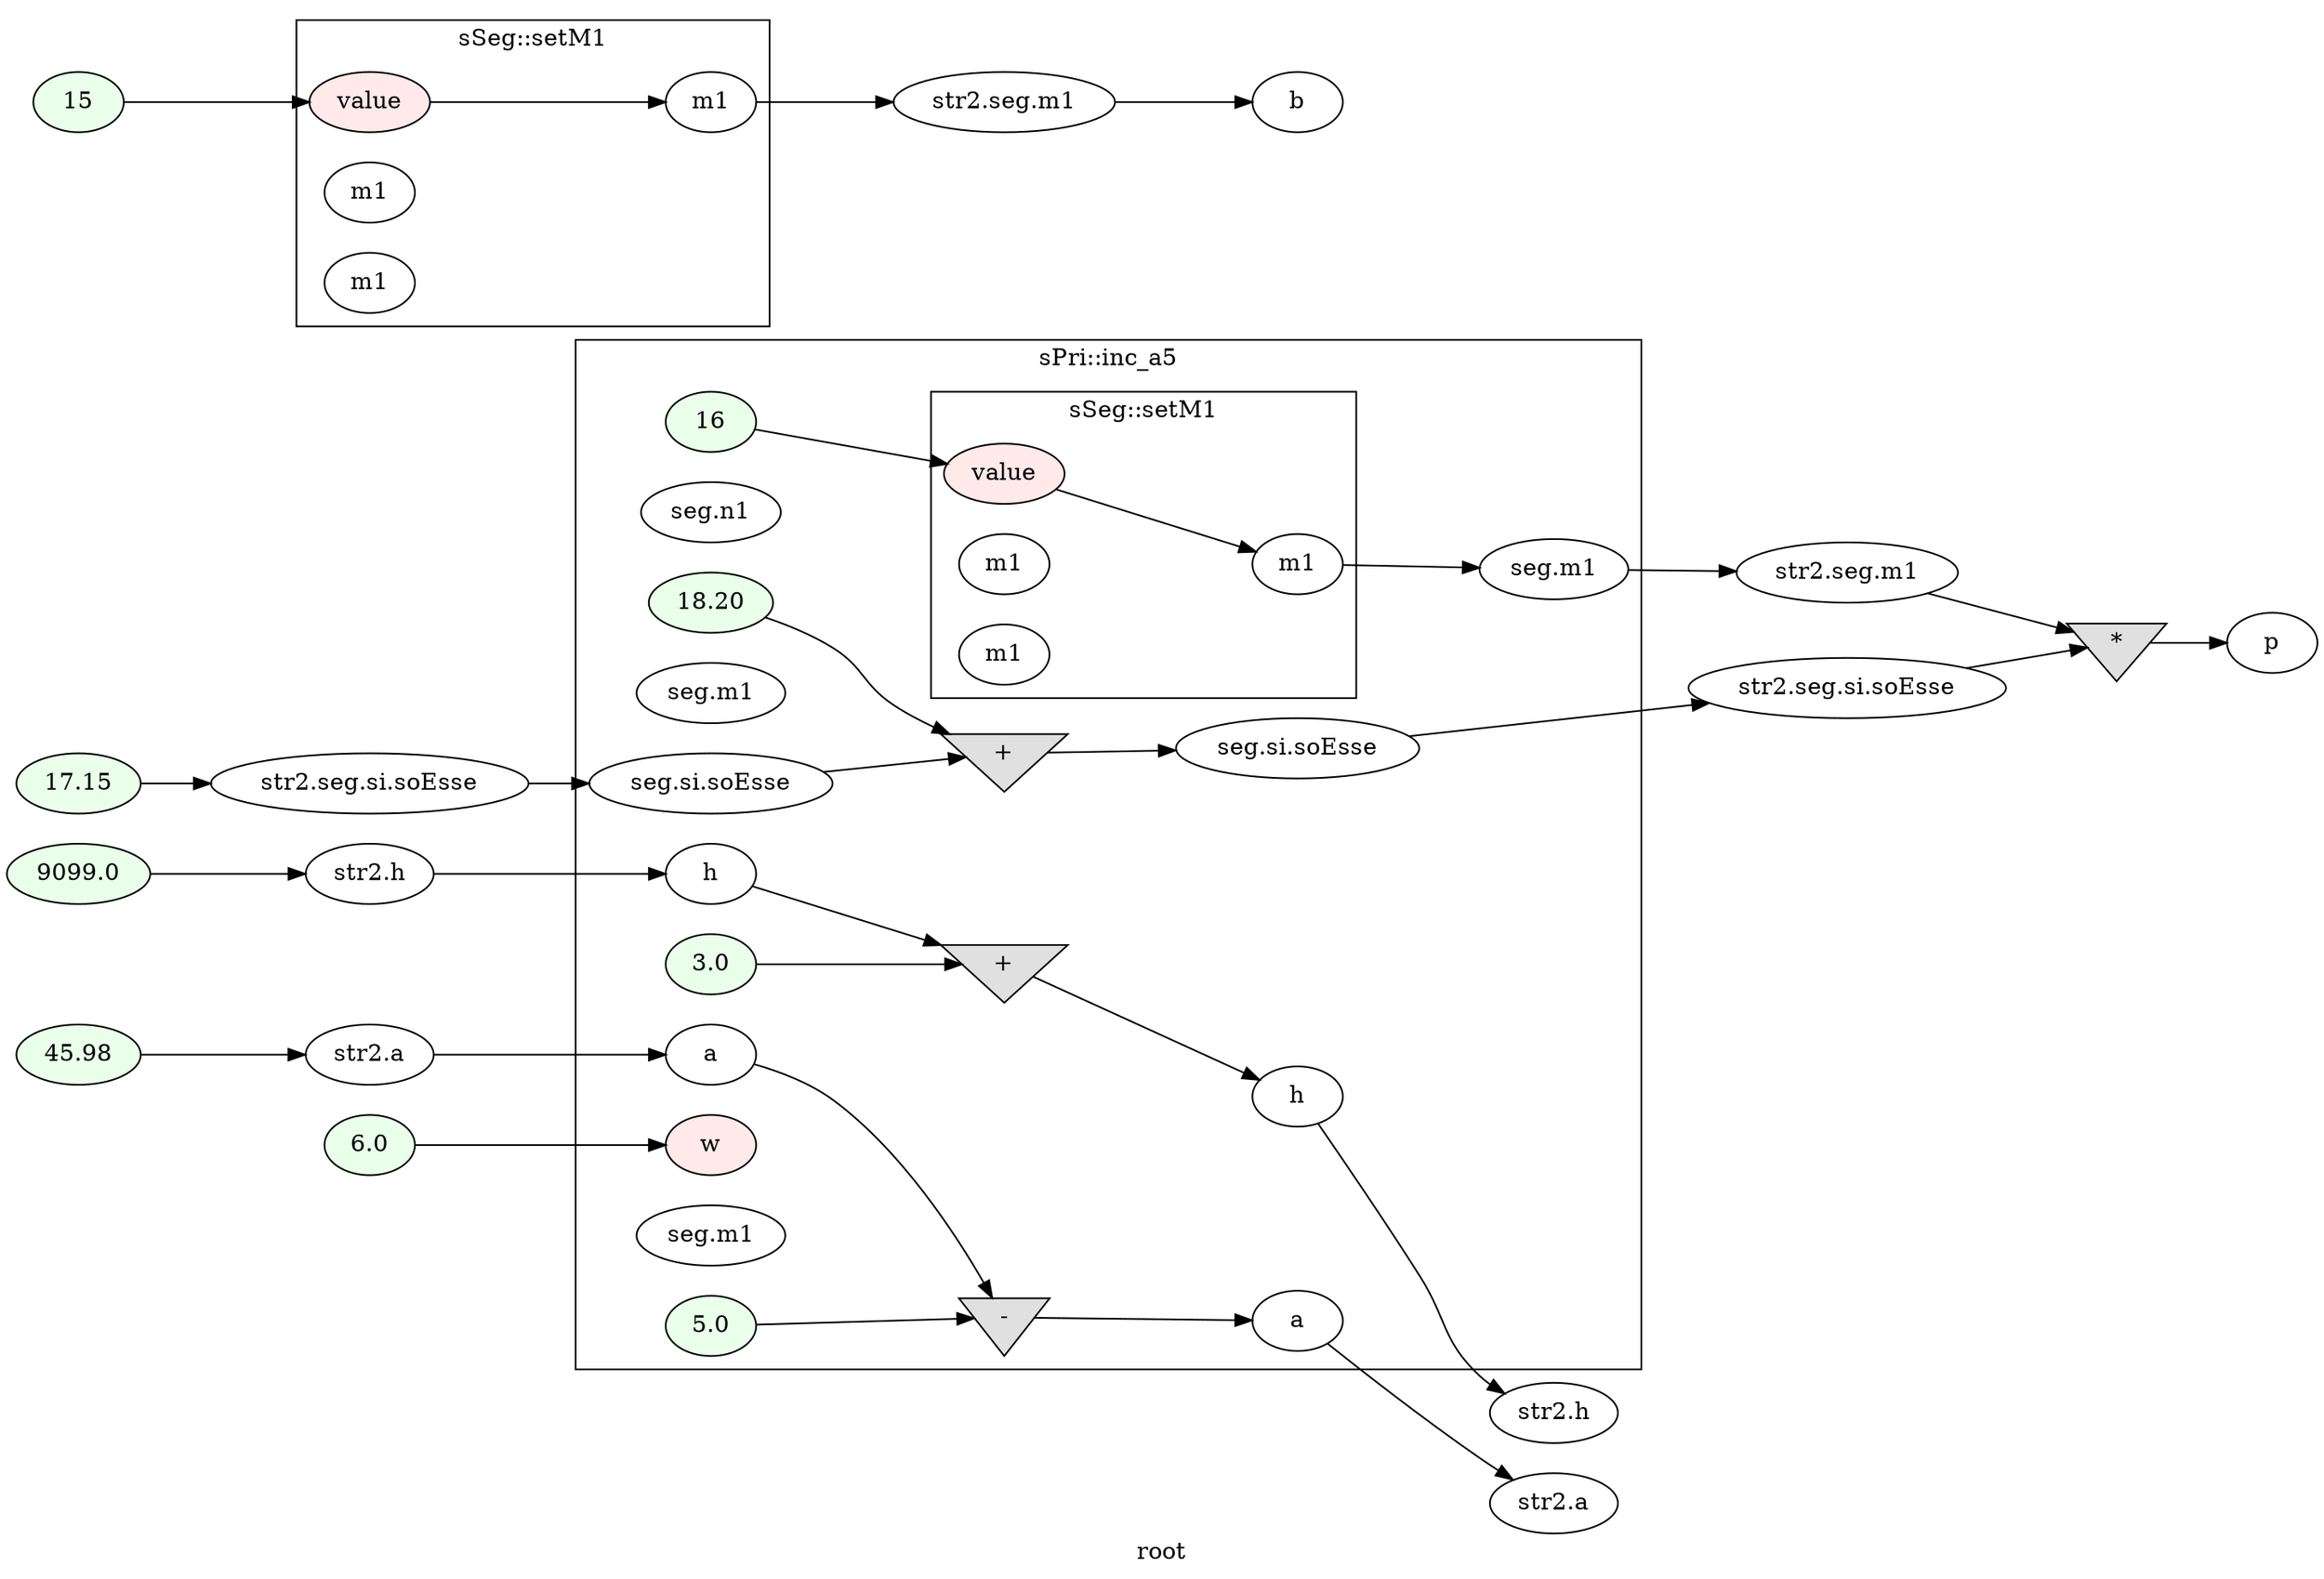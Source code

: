 digraph G
{
rankdir=LR;
label = "root";
	node_000037 [ label = "45.98", style=filled, fillcolor="#E9FFE9", startingline=39 ]
	node_000038 [ label = "str2.a", startingline=39 ]
	node_000039 [ label = "9099.0", style=filled, fillcolor="#E9FFE9", startingline=40 ]
	node_000040 [ label = "str2.h", startingline=40 ]
	node_000041 [ label = "15", style=filled, fillcolor="#E9FFE9", startingline=42 ]
	node_000046 [ label = "str2.seg.m1", startingline=42 ]
	node_000047 [ label = "b", startingline=43 ]
	node_000048 [ label = "17.15", style=filled, fillcolor="#E9FFE9", startingline=44 ]
	node_000049 [ label = "str2.seg.si.soEsse", startingline=44 ]
	node_000050 [ label = "6.0", style=filled, fillcolor="#E9FFE9", startingline=46 ]
	node_000073 [ label = "str2.seg.si.soEsse", startingline=46 ]
	node_000074 [ label = "str2.seg.m1", startingline=46 ]
	node_000075 [ label = "str2.a", startingline=46 ]
	node_000076 [ label = "str2.h", startingline=46 ]
	node_000077 [ label = "*", shape=invtriangle, style=filled, fillcolor="#E0E0E0", startingline=48 ]
	node_000078 [ label = "p", startingline=48 ]
subgraph cluster_2 {
label = "sSeg::setM1";
parent = "G";
startingline = 42;
	node_000042 [ label = "value", style=filled, fillcolor="#FFE9E9", startingline=15 ]
	node_000043 [ label = "m1", startingline=-2 ]
	node_000044 [ label = "m1", startingline=17 ]
	node_000045 [ label = "m1", startingline=16 ]
}
subgraph cluster_3 {
label = "sPri::inc_a5";
parent = "G";
startingline = 46;
	node_000051 [ label = "w", style=filled, fillcolor="#FFE9E9", startingline=27 ]
	node_000052 [ label = "seg.n1", startingline=-2 ]
	node_000053 [ label = "seg.si.soEsse", startingline=-2 ]
	node_000054 [ label = "seg.m1", startingline=-2 ]
	node_000055 [ label = "h", startingline=-2 ]
	node_000056 [ label = "a", startingline=-2 ]
	node_000057 [ label = "5.0", style=filled, fillcolor="#E9FFE9", startingline=29 ]
	node_000058 [ label = "-", shape=invtriangle, style=filled, fillcolor="#E0E0E0", startingline=29 ]
	node_000059 [ label = "3.0", style=filled, fillcolor="#E9FFE9", startingline=30 ]
	node_000060 [ label = "+", shape=invtriangle, style=filled, fillcolor="#E0E0E0", startingline=30 ]
	node_000061 [ label = "16", style=filled, fillcolor="#E9FFE9", startingline=31 ]
	node_000062 [ label = "seg.m1", startingline=31 ]
	node_000063 [ label = "18.20", style=filled, fillcolor="#E9FFE9", startingline=32 ]
	node_000064 [ label = "+", shape=invtriangle, style=filled, fillcolor="#E0E0E0", startingline=32 ]
	node_000065 [ label = "seg.si.soEsse", startingline=28 ]
	node_000066 [ label = "seg.m1", startingline=28 ]
	node_000067 [ label = "h", startingline=28 ]
	node_000068 [ label = "a", startingline=28 ]
subgraph cluster_4 {
label = "sSeg::setM1";
parent = "cluster_3";
startingline = 31;
	node_000069 [ label = "value", style=filled, fillcolor="#FFE9E9", startingline=15 ]
	node_000070 [ label = "m1", startingline=-2 ]
	node_000071 [ label = "m1", startingline=17 ]
	node_000072 [ label = "m1", startingline=16 ]
}
}
	node_000037 -> node_000038
	node_000038 -> node_000056
	node_000039 -> node_000040
	node_000040 -> node_000055
	node_000041 -> node_000042
	node_000046 -> node_000047
	node_000048 -> node_000049
	node_000049 -> node_000053
	node_000050 -> node_000051
	node_000073 -> node_000077
	node_000074 -> node_000077
	node_000077 -> node_000078
	node_000042 -> node_000045
	node_000045 -> node_000046
	node_000053 -> node_000064
	node_000055 -> node_000060
	node_000056 -> node_000058
	node_000057 -> node_000058
	node_000058 -> node_000068
	node_000059 -> node_000060
	node_000060 -> node_000067
	node_000061 -> node_000069
	node_000063 -> node_000064
	node_000064 -> node_000065
	node_000065 -> node_000073
	node_000066 -> node_000074
	node_000067 -> node_000076
	node_000068 -> node_000075
	node_000069 -> node_000072
	node_000072 -> node_000066
}
